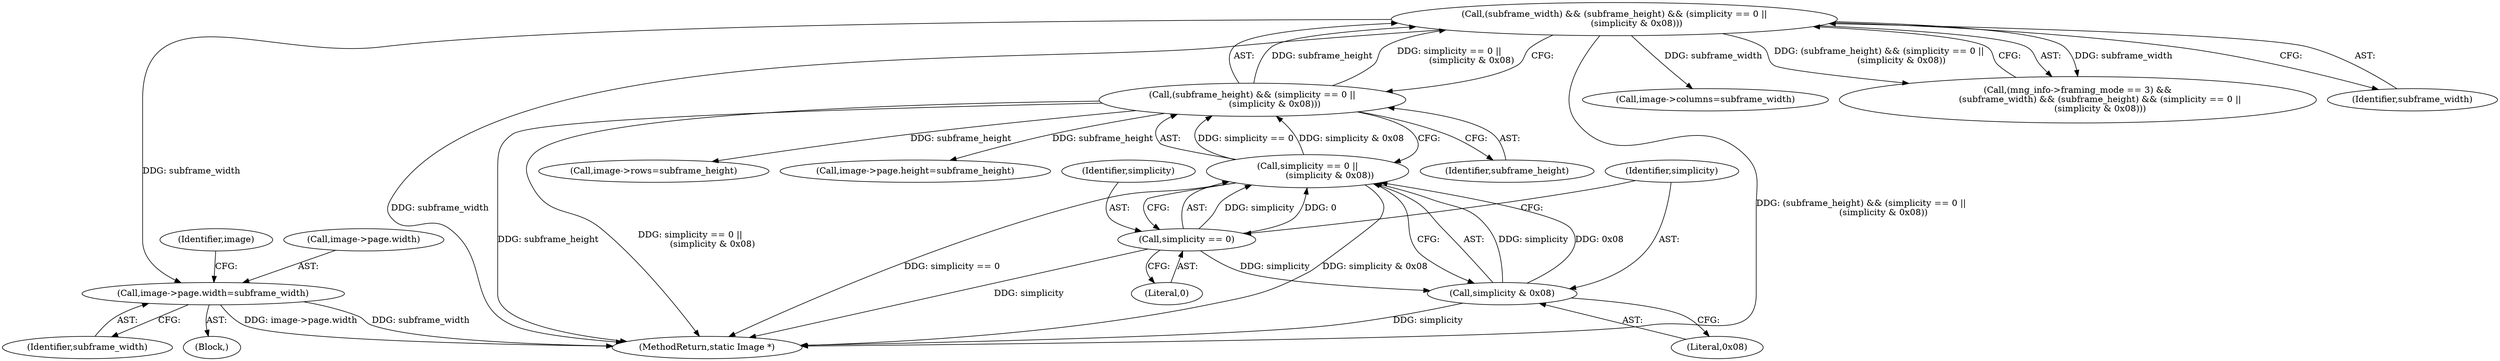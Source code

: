digraph "0_ImageMagick_9eedb5660f1704cde8e8cd784c5c2a09dd2fd60f_0@pointer" {
"1004420" [label="(Call,image->page.width=subframe_width)"];
"1004341" [label="(Call,(subframe_width) && (subframe_height) && (simplicity == 0 ||\n                (simplicity & 0x08)))"];
"1004343" [label="(Call,(subframe_height) && (simplicity == 0 ||\n                (simplicity & 0x08)))"];
"1004345" [label="(Call,simplicity == 0 ||\n                (simplicity & 0x08))"];
"1004346" [label="(Call,simplicity == 0)"];
"1004349" [label="(Call,simplicity & 0x08)"];
"1007374" [label="(MethodReturn,static Image *)"];
"1004415" [label="(Call,image->rows=subframe_height)"];
"1004343" [label="(Call,(subframe_height) && (simplicity == 0 ||\n                (simplicity & 0x08)))"];
"1004347" [label="(Identifier,simplicity)"];
"1004426" [label="(Identifier,subframe_width)"];
"1004427" [label="(Call,image->page.height=subframe_height)"];
"1004341" [label="(Call,(subframe_width) && (subframe_height) && (simplicity == 0 ||\n                (simplicity & 0x08)))"];
"1004410" [label="(Call,image->columns=subframe_width)"];
"1004430" [label="(Identifier,image)"];
"1004335" [label="(Call,(mng_info->framing_mode == 3) &&\n                (subframe_width) && (subframe_height) && (simplicity == 0 ||\n                (simplicity & 0x08)))"];
"1004342" [label="(Identifier,subframe_width)"];
"1004344" [label="(Identifier,subframe_height)"];
"1004348" [label="(Literal,0)"];
"1004352" [label="(Block,)"];
"1004420" [label="(Call,image->page.width=subframe_width)"];
"1004350" [label="(Identifier,simplicity)"];
"1004346" [label="(Call,simplicity == 0)"];
"1004351" [label="(Literal,0x08)"];
"1004421" [label="(Call,image->page.width)"];
"1004345" [label="(Call,simplicity == 0 ||\n                (simplicity & 0x08))"];
"1004349" [label="(Call,simplicity & 0x08)"];
"1004420" -> "1004352"  [label="AST: "];
"1004420" -> "1004426"  [label="CFG: "];
"1004421" -> "1004420"  [label="AST: "];
"1004426" -> "1004420"  [label="AST: "];
"1004430" -> "1004420"  [label="CFG: "];
"1004420" -> "1007374"  [label="DDG: image->page.width"];
"1004420" -> "1007374"  [label="DDG: subframe_width"];
"1004341" -> "1004420"  [label="DDG: subframe_width"];
"1004341" -> "1004335"  [label="AST: "];
"1004341" -> "1004342"  [label="CFG: "];
"1004341" -> "1004343"  [label="CFG: "];
"1004342" -> "1004341"  [label="AST: "];
"1004343" -> "1004341"  [label="AST: "];
"1004335" -> "1004341"  [label="CFG: "];
"1004341" -> "1007374"  [label="DDG: subframe_width"];
"1004341" -> "1007374"  [label="DDG: (subframe_height) && (simplicity == 0 ||\n                (simplicity & 0x08))"];
"1004341" -> "1004335"  [label="DDG: subframe_width"];
"1004341" -> "1004335"  [label="DDG: (subframe_height) && (simplicity == 0 ||\n                (simplicity & 0x08))"];
"1004343" -> "1004341"  [label="DDG: subframe_height"];
"1004343" -> "1004341"  [label="DDG: simplicity == 0 ||\n                (simplicity & 0x08)"];
"1004341" -> "1004410"  [label="DDG: subframe_width"];
"1004343" -> "1004344"  [label="CFG: "];
"1004343" -> "1004345"  [label="CFG: "];
"1004344" -> "1004343"  [label="AST: "];
"1004345" -> "1004343"  [label="AST: "];
"1004343" -> "1007374"  [label="DDG: subframe_height"];
"1004343" -> "1007374"  [label="DDG: simplicity == 0 ||\n                (simplicity & 0x08)"];
"1004345" -> "1004343"  [label="DDG: simplicity == 0"];
"1004345" -> "1004343"  [label="DDG: simplicity & 0x08"];
"1004343" -> "1004415"  [label="DDG: subframe_height"];
"1004343" -> "1004427"  [label="DDG: subframe_height"];
"1004345" -> "1004346"  [label="CFG: "];
"1004345" -> "1004349"  [label="CFG: "];
"1004346" -> "1004345"  [label="AST: "];
"1004349" -> "1004345"  [label="AST: "];
"1004345" -> "1007374"  [label="DDG: simplicity & 0x08"];
"1004345" -> "1007374"  [label="DDG: simplicity == 0"];
"1004346" -> "1004345"  [label="DDG: simplicity"];
"1004346" -> "1004345"  [label="DDG: 0"];
"1004349" -> "1004345"  [label="DDG: simplicity"];
"1004349" -> "1004345"  [label="DDG: 0x08"];
"1004346" -> "1004348"  [label="CFG: "];
"1004347" -> "1004346"  [label="AST: "];
"1004348" -> "1004346"  [label="AST: "];
"1004350" -> "1004346"  [label="CFG: "];
"1004346" -> "1007374"  [label="DDG: simplicity"];
"1004346" -> "1004349"  [label="DDG: simplicity"];
"1004349" -> "1004351"  [label="CFG: "];
"1004350" -> "1004349"  [label="AST: "];
"1004351" -> "1004349"  [label="AST: "];
"1004349" -> "1007374"  [label="DDG: simplicity"];
}
